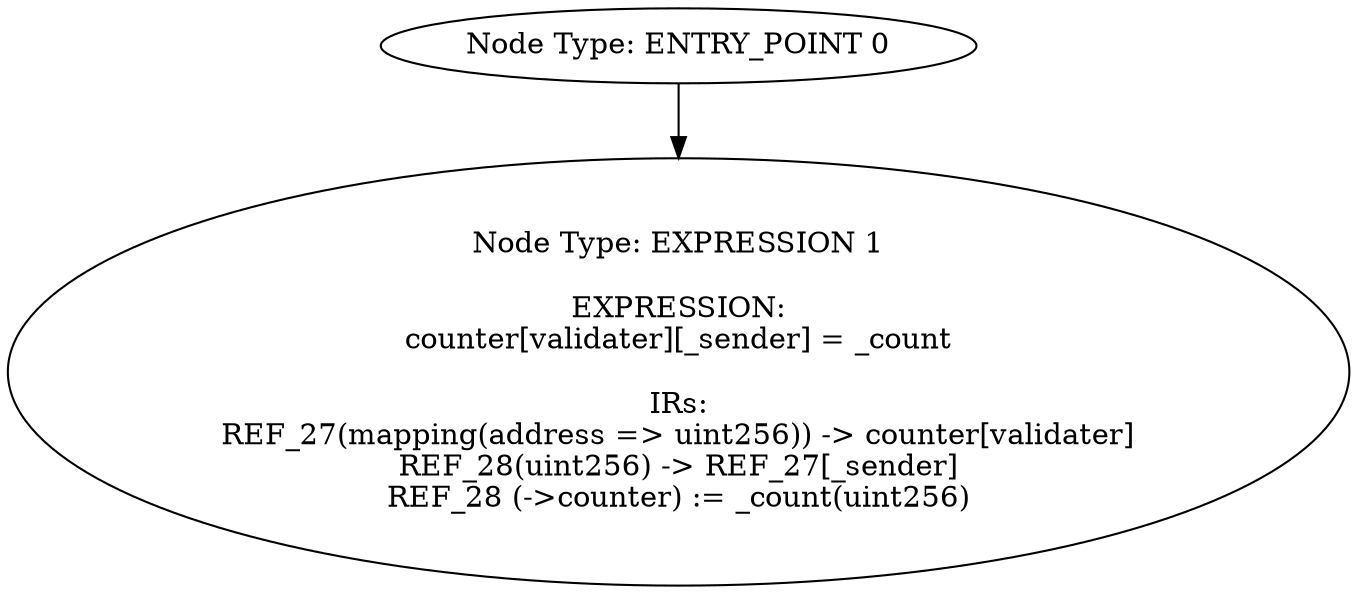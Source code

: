 digraph{
0[label="Node Type: ENTRY_POINT 0
"];
0->1;
1[label="Node Type: EXPRESSION 1

EXPRESSION:
counter[validater][_sender] = _count

IRs:
REF_27(mapping(address => uint256)) -> counter[validater]
REF_28(uint256) -> REF_27[_sender]
REF_28 (->counter) := _count(uint256)"];
}
